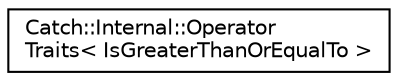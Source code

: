 digraph "Graphical Class Hierarchy"
{
  edge [fontname="Helvetica",fontsize="10",labelfontname="Helvetica",labelfontsize="10"];
  node [fontname="Helvetica",fontsize="10",shape=record];
  rankdir="LR";
  Node1 [label="Catch::Internal::Operator\lTraits\< IsGreaterThanOrEqualTo \>",height=0.2,width=0.4,color="black", fillcolor="white", style="filled",URL="$da/d8b/structCatch_1_1Internal_1_1OperatorTraits_3_01IsGreaterThanOrEqualTo_01_4.html"];
}
